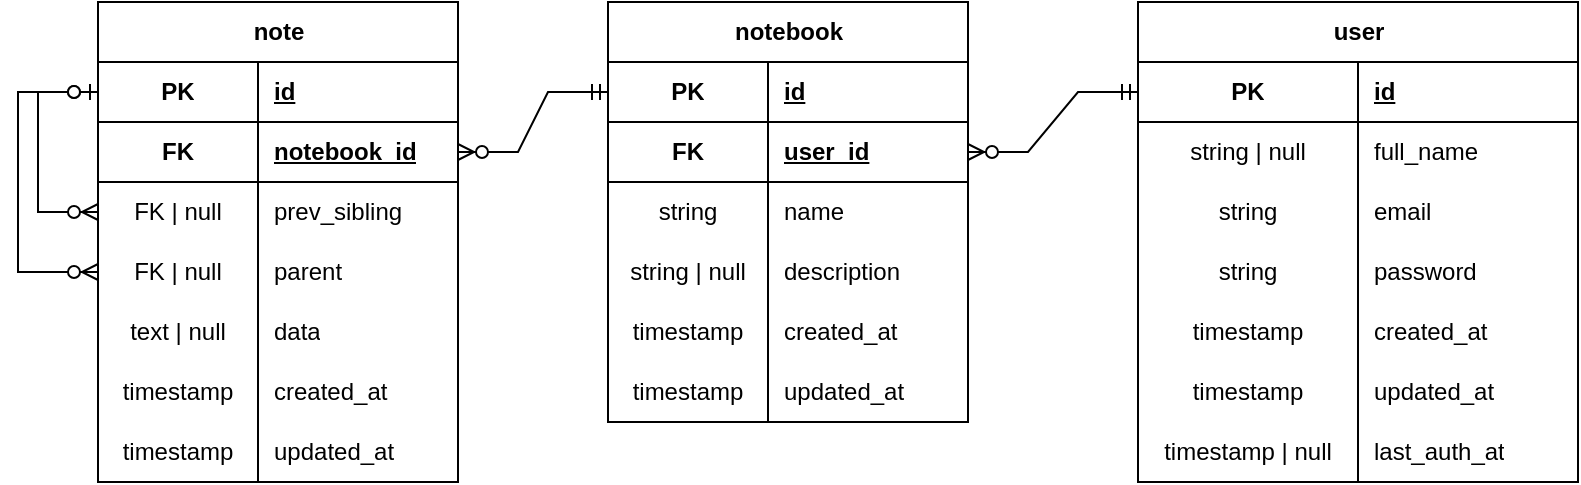 <mxfile version="24.4.13" type="device">
  <diagram name="Page-1" id="0txOOeXNIBSLIoWokyCB">
    <mxGraphModel dx="1312" dy="793" grid="1" gridSize="10" guides="1" tooltips="1" connect="1" arrows="1" fold="1" page="1" pageScale="1" pageWidth="850" pageHeight="1100" math="0" shadow="0">
      <root>
        <mxCell id="0" />
        <mxCell id="1" parent="0" />
        <mxCell id="vJvCqf9vd1OquwQJFzYo-21" value="note" style="shape=table;startSize=30;container=1;collapsible=1;childLayout=tableLayout;fixedRows=1;rowLines=0;fontStyle=1;align=center;resizeLast=1;html=1;" parent="1" vertex="1">
          <mxGeometry x="80" y="110" width="180" height="240" as="geometry" />
        </mxCell>
        <mxCell id="vJvCqf9vd1OquwQJFzYo-22" value="" style="shape=tableRow;horizontal=0;startSize=0;swimlaneHead=0;swimlaneBody=0;fillColor=none;collapsible=0;dropTarget=0;points=[[0,0.5],[1,0.5]];portConstraint=eastwest;top=0;left=0;right=0;bottom=1;" parent="vJvCqf9vd1OquwQJFzYo-21" vertex="1">
          <mxGeometry y="30" width="180" height="30" as="geometry" />
        </mxCell>
        <mxCell id="vJvCqf9vd1OquwQJFzYo-23" value="PK" style="shape=partialRectangle;connectable=0;fillColor=none;top=0;left=0;bottom=0;right=0;fontStyle=1;overflow=hidden;whiteSpace=wrap;html=1;" parent="vJvCqf9vd1OquwQJFzYo-22" vertex="1">
          <mxGeometry width="80" height="30" as="geometry">
            <mxRectangle width="80" height="30" as="alternateBounds" />
          </mxGeometry>
        </mxCell>
        <mxCell id="vJvCqf9vd1OquwQJFzYo-24" value="id" style="shape=partialRectangle;connectable=0;fillColor=none;top=0;left=0;bottom=0;right=0;align=left;spacingLeft=6;fontStyle=5;overflow=hidden;whiteSpace=wrap;html=1;" parent="vJvCqf9vd1OquwQJFzYo-22" vertex="1">
          <mxGeometry x="80" width="100" height="30" as="geometry">
            <mxRectangle width="100" height="30" as="alternateBounds" />
          </mxGeometry>
        </mxCell>
        <mxCell id="vJvCqf9vd1OquwQJFzYo-25" value="" style="shape=tableRow;horizontal=0;startSize=0;swimlaneHead=0;swimlaneBody=0;fillColor=none;collapsible=0;dropTarget=0;points=[[0,0.5],[1,0.5]];portConstraint=eastwest;top=0;left=0;right=0;bottom=1;" parent="vJvCqf9vd1OquwQJFzYo-21" vertex="1">
          <mxGeometry y="60" width="180" height="30" as="geometry" />
        </mxCell>
        <mxCell id="vJvCqf9vd1OquwQJFzYo-26" value="FK" style="shape=partialRectangle;connectable=0;fillColor=none;top=0;left=0;bottom=0;right=0;fontStyle=1;overflow=hidden;whiteSpace=wrap;html=1;" parent="vJvCqf9vd1OquwQJFzYo-25" vertex="1">
          <mxGeometry width="80" height="30" as="geometry">
            <mxRectangle width="80" height="30" as="alternateBounds" />
          </mxGeometry>
        </mxCell>
        <mxCell id="vJvCqf9vd1OquwQJFzYo-27" value="notebook_id" style="shape=partialRectangle;connectable=0;fillColor=none;top=0;left=0;bottom=0;right=0;align=left;spacingLeft=6;fontStyle=5;overflow=hidden;whiteSpace=wrap;html=1;" parent="vJvCqf9vd1OquwQJFzYo-25" vertex="1">
          <mxGeometry x="80" width="100" height="30" as="geometry">
            <mxRectangle width="100" height="30" as="alternateBounds" />
          </mxGeometry>
        </mxCell>
        <mxCell id="vJvCqf9vd1OquwQJFzYo-28" value="" style="shape=tableRow;horizontal=0;startSize=0;swimlaneHead=0;swimlaneBody=0;fillColor=none;collapsible=0;dropTarget=0;points=[[0,0.5],[1,0.5]];portConstraint=eastwest;top=0;left=0;right=0;bottom=0;" parent="vJvCqf9vd1OquwQJFzYo-21" vertex="1">
          <mxGeometry y="90" width="180" height="30" as="geometry" />
        </mxCell>
        <mxCell id="vJvCqf9vd1OquwQJFzYo-29" value="FK | null" style="shape=partialRectangle;connectable=0;fillColor=none;top=0;left=0;bottom=0;right=0;editable=1;overflow=hidden;whiteSpace=wrap;html=1;" parent="vJvCqf9vd1OquwQJFzYo-28" vertex="1">
          <mxGeometry width="80" height="30" as="geometry">
            <mxRectangle width="80" height="30" as="alternateBounds" />
          </mxGeometry>
        </mxCell>
        <mxCell id="vJvCqf9vd1OquwQJFzYo-30" value="prev_sibling" style="shape=partialRectangle;connectable=0;fillColor=none;top=0;left=0;bottom=0;right=0;align=left;spacingLeft=6;overflow=hidden;whiteSpace=wrap;html=1;" parent="vJvCqf9vd1OquwQJFzYo-28" vertex="1">
          <mxGeometry x="80" width="100" height="30" as="geometry">
            <mxRectangle width="100" height="30" as="alternateBounds" />
          </mxGeometry>
        </mxCell>
        <mxCell id="vJvCqf9vd1OquwQJFzYo-31" value="" style="shape=tableRow;horizontal=0;startSize=0;swimlaneHead=0;swimlaneBody=0;fillColor=none;collapsible=0;dropTarget=0;points=[[0,0.5],[1,0.5]];portConstraint=eastwest;top=0;left=0;right=0;bottom=0;" parent="vJvCqf9vd1OquwQJFzYo-21" vertex="1">
          <mxGeometry y="120" width="180" height="30" as="geometry" />
        </mxCell>
        <mxCell id="vJvCqf9vd1OquwQJFzYo-32" value="FK | null" style="shape=partialRectangle;connectable=0;fillColor=none;top=0;left=0;bottom=0;right=0;editable=1;overflow=hidden;whiteSpace=wrap;html=1;" parent="vJvCqf9vd1OquwQJFzYo-31" vertex="1">
          <mxGeometry width="80" height="30" as="geometry">
            <mxRectangle width="80" height="30" as="alternateBounds" />
          </mxGeometry>
        </mxCell>
        <mxCell id="vJvCqf9vd1OquwQJFzYo-33" value="parent" style="shape=partialRectangle;connectable=0;fillColor=none;top=0;left=0;bottom=0;right=0;align=left;spacingLeft=6;overflow=hidden;whiteSpace=wrap;html=1;" parent="vJvCqf9vd1OquwQJFzYo-31" vertex="1">
          <mxGeometry x="80" width="100" height="30" as="geometry">
            <mxRectangle width="100" height="30" as="alternateBounds" />
          </mxGeometry>
        </mxCell>
        <mxCell id="vJvCqf9vd1OquwQJFzYo-34" value="" style="shape=tableRow;horizontal=0;startSize=0;swimlaneHead=0;swimlaneBody=0;fillColor=none;collapsible=0;dropTarget=0;points=[[0,0.5],[1,0.5]];portConstraint=eastwest;top=0;left=0;right=0;bottom=0;" parent="vJvCqf9vd1OquwQJFzYo-21" vertex="1">
          <mxGeometry y="150" width="180" height="30" as="geometry" />
        </mxCell>
        <mxCell id="vJvCqf9vd1OquwQJFzYo-35" value="text | null" style="shape=partialRectangle;connectable=0;fillColor=none;top=0;left=0;bottom=0;right=0;editable=1;overflow=hidden;whiteSpace=wrap;html=1;" parent="vJvCqf9vd1OquwQJFzYo-34" vertex="1">
          <mxGeometry width="80" height="30" as="geometry">
            <mxRectangle width="80" height="30" as="alternateBounds" />
          </mxGeometry>
        </mxCell>
        <mxCell id="vJvCqf9vd1OquwQJFzYo-36" value="data" style="shape=partialRectangle;connectable=0;fillColor=none;top=0;left=0;bottom=0;right=0;align=left;spacingLeft=6;overflow=hidden;whiteSpace=wrap;html=1;" parent="vJvCqf9vd1OquwQJFzYo-34" vertex="1">
          <mxGeometry x="80" width="100" height="30" as="geometry">
            <mxRectangle width="100" height="30" as="alternateBounds" />
          </mxGeometry>
        </mxCell>
        <mxCell id="vJvCqf9vd1OquwQJFzYo-87" style="shape=tableRow;horizontal=0;startSize=0;swimlaneHead=0;swimlaneBody=0;fillColor=none;collapsible=0;dropTarget=0;points=[[0,0.5],[1,0.5]];portConstraint=eastwest;top=0;left=0;right=0;bottom=0;" parent="vJvCqf9vd1OquwQJFzYo-21" vertex="1">
          <mxGeometry y="180" width="180" height="30" as="geometry" />
        </mxCell>
        <mxCell id="vJvCqf9vd1OquwQJFzYo-88" value="timestamp" style="shape=partialRectangle;connectable=0;fillColor=none;top=0;left=0;bottom=0;right=0;editable=1;overflow=hidden;whiteSpace=wrap;html=1;" parent="vJvCqf9vd1OquwQJFzYo-87" vertex="1">
          <mxGeometry width="80" height="30" as="geometry">
            <mxRectangle width="80" height="30" as="alternateBounds" />
          </mxGeometry>
        </mxCell>
        <mxCell id="vJvCqf9vd1OquwQJFzYo-89" value="created_at" style="shape=partialRectangle;connectable=0;fillColor=none;top=0;left=0;bottom=0;right=0;align=left;spacingLeft=6;overflow=hidden;whiteSpace=wrap;html=1;" parent="vJvCqf9vd1OquwQJFzYo-87" vertex="1">
          <mxGeometry x="80" width="100" height="30" as="geometry">
            <mxRectangle width="100" height="30" as="alternateBounds" />
          </mxGeometry>
        </mxCell>
        <mxCell id="vJvCqf9vd1OquwQJFzYo-90" style="shape=tableRow;horizontal=0;startSize=0;swimlaneHead=0;swimlaneBody=0;fillColor=none;collapsible=0;dropTarget=0;points=[[0,0.5],[1,0.5]];portConstraint=eastwest;top=0;left=0;right=0;bottom=0;" parent="vJvCqf9vd1OquwQJFzYo-21" vertex="1">
          <mxGeometry y="210" width="180" height="30" as="geometry" />
        </mxCell>
        <mxCell id="vJvCqf9vd1OquwQJFzYo-91" value="timestamp" style="shape=partialRectangle;connectable=0;fillColor=none;top=0;left=0;bottom=0;right=0;editable=1;overflow=hidden;whiteSpace=wrap;html=1;" parent="vJvCqf9vd1OquwQJFzYo-90" vertex="1">
          <mxGeometry width="80" height="30" as="geometry">
            <mxRectangle width="80" height="30" as="alternateBounds" />
          </mxGeometry>
        </mxCell>
        <mxCell id="vJvCqf9vd1OquwQJFzYo-92" value="updated_at" style="shape=partialRectangle;connectable=0;fillColor=none;top=0;left=0;bottom=0;right=0;align=left;spacingLeft=6;overflow=hidden;whiteSpace=wrap;html=1;" parent="vJvCqf9vd1OquwQJFzYo-90" vertex="1">
          <mxGeometry x="80" width="100" height="30" as="geometry">
            <mxRectangle width="100" height="30" as="alternateBounds" />
          </mxGeometry>
        </mxCell>
        <mxCell id="vJvCqf9vd1OquwQJFzYo-41" value="" style="fontSize=12;html=1;endArrow=ERzeroToMany;startArrow=ERzeroToOne;rounded=0;entryX=0;entryY=0.5;entryDx=0;entryDy=0;exitX=0;exitY=0.5;exitDx=0;exitDy=0;edgeStyle=elbowEdgeStyle;" parent="vJvCqf9vd1OquwQJFzYo-21" source="vJvCqf9vd1OquwQJFzYo-22" target="vJvCqf9vd1OquwQJFzYo-28" edge="1">
          <mxGeometry width="100" height="100" relative="1" as="geometry">
            <mxPoint x="-53.6" y="90.54" as="sourcePoint" />
            <mxPoint x="-50" y="29.46" as="targetPoint" />
            <Array as="points">
              <mxPoint x="-30" y="80" />
            </Array>
          </mxGeometry>
        </mxCell>
        <mxCell id="vJvCqf9vd1OquwQJFzYo-44" value="" style="fontSize=12;html=1;endArrow=ERzeroToMany;startArrow=ERzeroToOne;rounded=0;entryX=0;entryY=0.5;entryDx=0;entryDy=0;exitX=0;exitY=0.5;exitDx=0;exitDy=0;edgeStyle=elbowEdgeStyle;" parent="vJvCqf9vd1OquwQJFzYo-21" source="vJvCqf9vd1OquwQJFzYo-22" target="vJvCqf9vd1OquwQJFzYo-31" edge="1">
          <mxGeometry width="100" height="100" relative="1" as="geometry">
            <mxPoint x="-10" y="75" as="sourcePoint" />
            <mxPoint x="-10" y="135" as="targetPoint" />
            <Array as="points">
              <mxPoint x="-40" y="110" />
            </Array>
          </mxGeometry>
        </mxCell>
        <mxCell id="P6Uy1N0ZDPneyf4RuahB-1" value="notebook" style="shape=table;startSize=30;container=1;collapsible=1;childLayout=tableLayout;fixedRows=1;rowLines=0;fontStyle=1;align=center;resizeLast=1;html=1;" parent="1" vertex="1">
          <mxGeometry x="335" y="110" width="180" height="210" as="geometry" />
        </mxCell>
        <mxCell id="P6Uy1N0ZDPneyf4RuahB-2" value="" style="shape=tableRow;horizontal=0;startSize=0;swimlaneHead=0;swimlaneBody=0;fillColor=none;collapsible=0;dropTarget=0;points=[[0,0.5],[1,0.5]];portConstraint=eastwest;top=0;left=0;right=0;bottom=1;" parent="P6Uy1N0ZDPneyf4RuahB-1" vertex="1">
          <mxGeometry y="30" width="180" height="30" as="geometry" />
        </mxCell>
        <mxCell id="P6Uy1N0ZDPneyf4RuahB-3" value="PK" style="shape=partialRectangle;connectable=0;fillColor=none;top=0;left=0;bottom=0;right=0;fontStyle=1;overflow=hidden;whiteSpace=wrap;html=1;" parent="P6Uy1N0ZDPneyf4RuahB-2" vertex="1">
          <mxGeometry width="80" height="30" as="geometry">
            <mxRectangle width="80" height="30" as="alternateBounds" />
          </mxGeometry>
        </mxCell>
        <mxCell id="P6Uy1N0ZDPneyf4RuahB-4" value="id" style="shape=partialRectangle;connectable=0;fillColor=none;top=0;left=0;bottom=0;right=0;align=left;spacingLeft=6;fontStyle=5;overflow=hidden;whiteSpace=wrap;html=1;" parent="P6Uy1N0ZDPneyf4RuahB-2" vertex="1">
          <mxGeometry x="80" width="100" height="30" as="geometry">
            <mxRectangle width="100" height="30" as="alternateBounds" />
          </mxGeometry>
        </mxCell>
        <mxCell id="P6Uy1N0ZDPneyf4RuahB-14" value="" style="shape=tableRow;horizontal=0;startSize=0;swimlaneHead=0;swimlaneBody=0;fillColor=none;collapsible=0;dropTarget=0;points=[[0,0.5],[1,0.5]];portConstraint=eastwest;top=0;left=0;right=0;bottom=1;" parent="P6Uy1N0ZDPneyf4RuahB-1" vertex="1">
          <mxGeometry y="60" width="180" height="30" as="geometry" />
        </mxCell>
        <mxCell id="P6Uy1N0ZDPneyf4RuahB-15" value="FK" style="shape=partialRectangle;connectable=0;fillColor=none;top=0;left=0;bottom=0;right=0;fontStyle=1;overflow=hidden;whiteSpace=wrap;html=1;" parent="P6Uy1N0ZDPneyf4RuahB-14" vertex="1">
          <mxGeometry width="80" height="30" as="geometry">
            <mxRectangle width="80" height="30" as="alternateBounds" />
          </mxGeometry>
        </mxCell>
        <mxCell id="P6Uy1N0ZDPneyf4RuahB-16" value="user_id" style="shape=partialRectangle;connectable=0;fillColor=none;top=0;left=0;bottom=0;right=0;align=left;spacingLeft=6;fontStyle=5;overflow=hidden;whiteSpace=wrap;html=1;" parent="P6Uy1N0ZDPneyf4RuahB-14" vertex="1">
          <mxGeometry x="80" width="100" height="30" as="geometry">
            <mxRectangle width="100" height="30" as="alternateBounds" />
          </mxGeometry>
        </mxCell>
        <mxCell id="P6Uy1N0ZDPneyf4RuahB-5" value="" style="shape=tableRow;horizontal=0;startSize=0;swimlaneHead=0;swimlaneBody=0;fillColor=none;collapsible=0;dropTarget=0;points=[[0,0.5],[1,0.5]];portConstraint=eastwest;top=0;left=0;right=0;bottom=0;" parent="P6Uy1N0ZDPneyf4RuahB-1" vertex="1">
          <mxGeometry y="90" width="180" height="30" as="geometry" />
        </mxCell>
        <mxCell id="P6Uy1N0ZDPneyf4RuahB-6" value="string" style="shape=partialRectangle;connectable=0;fillColor=none;top=0;left=0;bottom=0;right=0;editable=1;overflow=hidden;whiteSpace=wrap;html=1;" parent="P6Uy1N0ZDPneyf4RuahB-5" vertex="1">
          <mxGeometry width="80" height="30" as="geometry">
            <mxRectangle width="80" height="30" as="alternateBounds" />
          </mxGeometry>
        </mxCell>
        <mxCell id="P6Uy1N0ZDPneyf4RuahB-7" value="name" style="shape=partialRectangle;connectable=0;fillColor=none;top=0;left=0;bottom=0;right=0;align=left;spacingLeft=6;overflow=hidden;whiteSpace=wrap;html=1;" parent="P6Uy1N0ZDPneyf4RuahB-5" vertex="1">
          <mxGeometry x="80" width="100" height="30" as="geometry">
            <mxRectangle width="100" height="30" as="alternateBounds" />
          </mxGeometry>
        </mxCell>
        <mxCell id="P6Uy1N0ZDPneyf4RuahB-8" value="" style="shape=tableRow;horizontal=0;startSize=0;swimlaneHead=0;swimlaneBody=0;fillColor=none;collapsible=0;dropTarget=0;points=[[0,0.5],[1,0.5]];portConstraint=eastwest;top=0;left=0;right=0;bottom=0;" parent="P6Uy1N0ZDPneyf4RuahB-1" vertex="1">
          <mxGeometry y="120" width="180" height="30" as="geometry" />
        </mxCell>
        <mxCell id="P6Uy1N0ZDPneyf4RuahB-9" value="string | null" style="shape=partialRectangle;connectable=0;fillColor=none;top=0;left=0;bottom=0;right=0;editable=1;overflow=hidden;whiteSpace=wrap;html=1;" parent="P6Uy1N0ZDPneyf4RuahB-8" vertex="1">
          <mxGeometry width="80" height="30" as="geometry">
            <mxRectangle width="80" height="30" as="alternateBounds" />
          </mxGeometry>
        </mxCell>
        <mxCell id="P6Uy1N0ZDPneyf4RuahB-10" value="description" style="shape=partialRectangle;connectable=0;fillColor=none;top=0;left=0;bottom=0;right=0;align=left;spacingLeft=6;overflow=hidden;whiteSpace=wrap;html=1;" parent="P6Uy1N0ZDPneyf4RuahB-8" vertex="1">
          <mxGeometry x="80" width="100" height="30" as="geometry">
            <mxRectangle width="100" height="30" as="alternateBounds" />
          </mxGeometry>
        </mxCell>
        <mxCell id="P6Uy1N0ZDPneyf4RuahB-11" value="" style="shape=tableRow;horizontal=0;startSize=0;swimlaneHead=0;swimlaneBody=0;fillColor=none;collapsible=0;dropTarget=0;points=[[0,0.5],[1,0.5]];portConstraint=eastwest;top=0;left=0;right=0;bottom=0;" parent="P6Uy1N0ZDPneyf4RuahB-1" vertex="1">
          <mxGeometry y="150" width="180" height="30" as="geometry" />
        </mxCell>
        <mxCell id="P6Uy1N0ZDPneyf4RuahB-12" value="timestamp" style="shape=partialRectangle;connectable=0;fillColor=none;top=0;left=0;bottom=0;right=0;editable=1;overflow=hidden;whiteSpace=wrap;html=1;" parent="P6Uy1N0ZDPneyf4RuahB-11" vertex="1">
          <mxGeometry width="80" height="30" as="geometry">
            <mxRectangle width="80" height="30" as="alternateBounds" />
          </mxGeometry>
        </mxCell>
        <mxCell id="P6Uy1N0ZDPneyf4RuahB-13" value="created_at" style="shape=partialRectangle;connectable=0;fillColor=none;top=0;left=0;bottom=0;right=0;align=left;spacingLeft=6;overflow=hidden;whiteSpace=wrap;html=1;" parent="P6Uy1N0ZDPneyf4RuahB-11" vertex="1">
          <mxGeometry x="80" width="100" height="30" as="geometry">
            <mxRectangle width="100" height="30" as="alternateBounds" />
          </mxGeometry>
        </mxCell>
        <mxCell id="vJvCqf9vd1OquwQJFzYo-84" style="shape=tableRow;horizontal=0;startSize=0;swimlaneHead=0;swimlaneBody=0;fillColor=none;collapsible=0;dropTarget=0;points=[[0,0.5],[1,0.5]];portConstraint=eastwest;top=0;left=0;right=0;bottom=0;" parent="P6Uy1N0ZDPneyf4RuahB-1" vertex="1">
          <mxGeometry y="180" width="180" height="30" as="geometry" />
        </mxCell>
        <mxCell id="vJvCqf9vd1OquwQJFzYo-85" value="timestamp" style="shape=partialRectangle;connectable=0;fillColor=none;top=0;left=0;bottom=0;right=0;editable=1;overflow=hidden;whiteSpace=wrap;html=1;" parent="vJvCqf9vd1OquwQJFzYo-84" vertex="1">
          <mxGeometry width="80" height="30" as="geometry">
            <mxRectangle width="80" height="30" as="alternateBounds" />
          </mxGeometry>
        </mxCell>
        <mxCell id="vJvCqf9vd1OquwQJFzYo-86" value="updated_at" style="shape=partialRectangle;connectable=0;fillColor=none;top=0;left=0;bottom=0;right=0;align=left;spacingLeft=6;overflow=hidden;whiteSpace=wrap;html=1;" parent="vJvCqf9vd1OquwQJFzYo-84" vertex="1">
          <mxGeometry x="80" width="100" height="30" as="geometry">
            <mxRectangle width="100" height="30" as="alternateBounds" />
          </mxGeometry>
        </mxCell>
        <mxCell id="P6Uy1N0ZDPneyf4RuahB-17" value="user" style="shape=table;startSize=30;container=1;collapsible=1;childLayout=tableLayout;fixedRows=1;rowLines=0;fontStyle=1;align=center;resizeLast=1;html=1;" parent="1" vertex="1">
          <mxGeometry x="600" y="110" width="220" height="240" as="geometry" />
        </mxCell>
        <mxCell id="P6Uy1N0ZDPneyf4RuahB-18" value="" style="shape=tableRow;horizontal=0;startSize=0;swimlaneHead=0;swimlaneBody=0;fillColor=none;collapsible=0;dropTarget=0;points=[[0,0.5],[1,0.5]];portConstraint=eastwest;top=0;left=0;right=0;bottom=1;" parent="P6Uy1N0ZDPneyf4RuahB-17" vertex="1">
          <mxGeometry y="30" width="220" height="30" as="geometry" />
        </mxCell>
        <mxCell id="P6Uy1N0ZDPneyf4RuahB-19" value="PK" style="shape=partialRectangle;connectable=0;fillColor=none;top=0;left=0;bottom=0;right=0;fontStyle=1;overflow=hidden;whiteSpace=wrap;html=1;" parent="P6Uy1N0ZDPneyf4RuahB-18" vertex="1">
          <mxGeometry width="110" height="30" as="geometry">
            <mxRectangle width="110" height="30" as="alternateBounds" />
          </mxGeometry>
        </mxCell>
        <mxCell id="P6Uy1N0ZDPneyf4RuahB-20" value="id" style="shape=partialRectangle;connectable=0;fillColor=none;top=0;left=0;bottom=0;right=0;align=left;spacingLeft=6;fontStyle=5;overflow=hidden;whiteSpace=wrap;html=1;" parent="P6Uy1N0ZDPneyf4RuahB-18" vertex="1">
          <mxGeometry x="110" width="110" height="30" as="geometry">
            <mxRectangle width="110" height="30" as="alternateBounds" />
          </mxGeometry>
        </mxCell>
        <mxCell id="P6Uy1N0ZDPneyf4RuahB-21" value="" style="shape=tableRow;horizontal=0;startSize=0;swimlaneHead=0;swimlaneBody=0;fillColor=none;collapsible=0;dropTarget=0;points=[[0,0.5],[1,0.5]];portConstraint=eastwest;top=0;left=0;right=0;bottom=0;" parent="P6Uy1N0ZDPneyf4RuahB-17" vertex="1">
          <mxGeometry y="60" width="220" height="30" as="geometry" />
        </mxCell>
        <mxCell id="P6Uy1N0ZDPneyf4RuahB-22" value="string | null" style="shape=partialRectangle;connectable=0;fillColor=none;top=0;left=0;bottom=0;right=0;editable=1;overflow=hidden;whiteSpace=wrap;html=1;" parent="P6Uy1N0ZDPneyf4RuahB-21" vertex="1">
          <mxGeometry width="110" height="30" as="geometry">
            <mxRectangle width="110" height="30" as="alternateBounds" />
          </mxGeometry>
        </mxCell>
        <mxCell id="P6Uy1N0ZDPneyf4RuahB-23" value="full_name" style="shape=partialRectangle;connectable=0;fillColor=none;top=0;left=0;bottom=0;right=0;align=left;spacingLeft=6;overflow=hidden;whiteSpace=wrap;html=1;" parent="P6Uy1N0ZDPneyf4RuahB-21" vertex="1">
          <mxGeometry x="110" width="110" height="30" as="geometry">
            <mxRectangle width="110" height="30" as="alternateBounds" />
          </mxGeometry>
        </mxCell>
        <mxCell id="P6Uy1N0ZDPneyf4RuahB-24" value="" style="shape=tableRow;horizontal=0;startSize=0;swimlaneHead=0;swimlaneBody=0;fillColor=none;collapsible=0;dropTarget=0;points=[[0,0.5],[1,0.5]];portConstraint=eastwest;top=0;left=0;right=0;bottom=0;" parent="P6Uy1N0ZDPneyf4RuahB-17" vertex="1">
          <mxGeometry y="90" width="220" height="30" as="geometry" />
        </mxCell>
        <mxCell id="P6Uy1N0ZDPneyf4RuahB-25" value="string" style="shape=partialRectangle;connectable=0;fillColor=none;top=0;left=0;bottom=0;right=0;editable=1;overflow=hidden;whiteSpace=wrap;html=1;" parent="P6Uy1N0ZDPneyf4RuahB-24" vertex="1">
          <mxGeometry width="110" height="30" as="geometry">
            <mxRectangle width="110" height="30" as="alternateBounds" />
          </mxGeometry>
        </mxCell>
        <mxCell id="P6Uy1N0ZDPneyf4RuahB-26" value="email" style="shape=partialRectangle;connectable=0;fillColor=none;top=0;left=0;bottom=0;right=0;align=left;spacingLeft=6;overflow=hidden;whiteSpace=wrap;html=1;" parent="P6Uy1N0ZDPneyf4RuahB-24" vertex="1">
          <mxGeometry x="110" width="110" height="30" as="geometry">
            <mxRectangle width="110" height="30" as="alternateBounds" />
          </mxGeometry>
        </mxCell>
        <mxCell id="P6Uy1N0ZDPneyf4RuahB-27" value="" style="shape=tableRow;horizontal=0;startSize=0;swimlaneHead=0;swimlaneBody=0;fillColor=none;collapsible=0;dropTarget=0;points=[[0,0.5],[1,0.5]];portConstraint=eastwest;top=0;left=0;right=0;bottom=0;" parent="P6Uy1N0ZDPneyf4RuahB-17" vertex="1">
          <mxGeometry y="120" width="220" height="30" as="geometry" />
        </mxCell>
        <mxCell id="P6Uy1N0ZDPneyf4RuahB-28" value="string" style="shape=partialRectangle;connectable=0;fillColor=none;top=0;left=0;bottom=0;right=0;editable=1;overflow=hidden;whiteSpace=wrap;html=1;" parent="P6Uy1N0ZDPneyf4RuahB-27" vertex="1">
          <mxGeometry width="110" height="30" as="geometry">
            <mxRectangle width="110" height="30" as="alternateBounds" />
          </mxGeometry>
        </mxCell>
        <mxCell id="P6Uy1N0ZDPneyf4RuahB-29" value="password" style="shape=partialRectangle;connectable=0;fillColor=none;top=0;left=0;bottom=0;right=0;align=left;spacingLeft=6;overflow=hidden;whiteSpace=wrap;html=1;" parent="P6Uy1N0ZDPneyf4RuahB-27" vertex="1">
          <mxGeometry x="110" width="110" height="30" as="geometry">
            <mxRectangle width="110" height="30" as="alternateBounds" />
          </mxGeometry>
        </mxCell>
        <mxCell id="P6Uy1N0ZDPneyf4RuahB-30" value="" style="shape=tableRow;horizontal=0;startSize=0;swimlaneHead=0;swimlaneBody=0;fillColor=none;collapsible=0;dropTarget=0;points=[[0,0.5],[1,0.5]];portConstraint=eastwest;top=0;left=0;right=0;bottom=0;" parent="P6Uy1N0ZDPneyf4RuahB-17" vertex="1">
          <mxGeometry y="150" width="220" height="30" as="geometry" />
        </mxCell>
        <mxCell id="P6Uy1N0ZDPneyf4RuahB-31" value="timestamp" style="shape=partialRectangle;connectable=0;fillColor=none;top=0;left=0;bottom=0;right=0;editable=1;overflow=hidden;whiteSpace=wrap;html=1;" parent="P6Uy1N0ZDPneyf4RuahB-30" vertex="1">
          <mxGeometry width="110" height="30" as="geometry">
            <mxRectangle width="110" height="30" as="alternateBounds" />
          </mxGeometry>
        </mxCell>
        <mxCell id="P6Uy1N0ZDPneyf4RuahB-32" value="created_at" style="shape=partialRectangle;connectable=0;fillColor=none;top=0;left=0;bottom=0;right=0;align=left;spacingLeft=6;overflow=hidden;whiteSpace=wrap;html=1;" parent="P6Uy1N0ZDPneyf4RuahB-30" vertex="1">
          <mxGeometry x="110" width="110" height="30" as="geometry">
            <mxRectangle width="110" height="30" as="alternateBounds" />
          </mxGeometry>
        </mxCell>
        <mxCell id="P6Uy1N0ZDPneyf4RuahB-33" value="" style="shape=tableRow;horizontal=0;startSize=0;swimlaneHead=0;swimlaneBody=0;fillColor=none;collapsible=0;dropTarget=0;points=[[0,0.5],[1,0.5]];portConstraint=eastwest;top=0;left=0;right=0;bottom=0;" parent="P6Uy1N0ZDPneyf4RuahB-17" vertex="1">
          <mxGeometry y="180" width="220" height="30" as="geometry" />
        </mxCell>
        <mxCell id="P6Uy1N0ZDPneyf4RuahB-34" value="timestamp" style="shape=partialRectangle;connectable=0;fillColor=none;top=0;left=0;bottom=0;right=0;editable=1;overflow=hidden;whiteSpace=wrap;html=1;" parent="P6Uy1N0ZDPneyf4RuahB-33" vertex="1">
          <mxGeometry width="110" height="30" as="geometry">
            <mxRectangle width="110" height="30" as="alternateBounds" />
          </mxGeometry>
        </mxCell>
        <mxCell id="P6Uy1N0ZDPneyf4RuahB-35" value="updated_at" style="shape=partialRectangle;connectable=0;fillColor=none;top=0;left=0;bottom=0;right=0;align=left;spacingLeft=6;overflow=hidden;whiteSpace=wrap;html=1;" parent="P6Uy1N0ZDPneyf4RuahB-33" vertex="1">
          <mxGeometry x="110" width="110" height="30" as="geometry">
            <mxRectangle width="110" height="30" as="alternateBounds" />
          </mxGeometry>
        </mxCell>
        <mxCell id="vJvCqf9vd1OquwQJFzYo-79" style="shape=tableRow;horizontal=0;startSize=0;swimlaneHead=0;swimlaneBody=0;fillColor=none;collapsible=0;dropTarget=0;points=[[0,0.5],[1,0.5]];portConstraint=eastwest;top=0;left=0;right=0;bottom=0;" parent="P6Uy1N0ZDPneyf4RuahB-17" vertex="1">
          <mxGeometry y="210" width="220" height="30" as="geometry" />
        </mxCell>
        <mxCell id="vJvCqf9vd1OquwQJFzYo-80" value="timestamp | null" style="shape=partialRectangle;connectable=0;fillColor=none;top=0;left=0;bottom=0;right=0;editable=1;overflow=hidden;whiteSpace=wrap;html=1;" parent="vJvCqf9vd1OquwQJFzYo-79" vertex="1">
          <mxGeometry width="110" height="30" as="geometry">
            <mxRectangle width="110" height="30" as="alternateBounds" />
          </mxGeometry>
        </mxCell>
        <mxCell id="vJvCqf9vd1OquwQJFzYo-81" value="last_auth_at" style="shape=partialRectangle;connectable=0;fillColor=none;top=0;left=0;bottom=0;right=0;align=left;spacingLeft=6;overflow=hidden;whiteSpace=wrap;html=1;" parent="vJvCqf9vd1OquwQJFzYo-79" vertex="1">
          <mxGeometry x="110" width="110" height="30" as="geometry">
            <mxRectangle width="110" height="30" as="alternateBounds" />
          </mxGeometry>
        </mxCell>
        <mxCell id="vJvCqf9vd1OquwQJFzYo-1" value="" style="edgeStyle=entityRelationEdgeStyle;fontSize=12;html=1;endArrow=ERzeroToMany;startArrow=ERmandOne;rounded=0;exitX=0;exitY=0.5;exitDx=0;exitDy=0;entryX=1;entryY=0.5;entryDx=0;entryDy=0;movable=1;resizable=1;rotatable=1;deletable=1;editable=1;locked=0;connectable=1;" parent="1" source="P6Uy1N0ZDPneyf4RuahB-18" target="P6Uy1N0ZDPneyf4RuahB-14" edge="1">
          <mxGeometry width="100" height="100" relative="1" as="geometry">
            <mxPoint x="600" y="380" as="sourcePoint" />
            <mxPoint x="700" y="280" as="targetPoint" />
            <Array as="points">
              <mxPoint x="570" y="170" />
              <mxPoint x="560" y="180" />
            </Array>
          </mxGeometry>
        </mxCell>
        <mxCell id="vJvCqf9vd1OquwQJFzYo-48" value="" style="shape=tableRow;horizontal=0;startSize=0;swimlaneHead=0;swimlaneBody=0;fillColor=none;collapsible=0;dropTarget=0;points=[[0,0.5],[1,0.5]];portConstraint=eastwest;top=0;left=0;right=0;bottom=0;" parent="1" vertex="1">
          <mxGeometry x="335" y="290" width="180" height="30" as="geometry" />
        </mxCell>
        <mxCell id="vJvCqf9vd1OquwQJFzYo-51" value="" style="shape=tableRow;horizontal=0;startSize=0;swimlaneHead=0;swimlaneBody=0;fillColor=none;collapsible=0;dropTarget=0;points=[[0,0.5],[1,0.5]];portConstraint=eastwest;top=0;left=0;right=0;bottom=0;" parent="1" vertex="1">
          <mxGeometry x="80" y="290" width="180" height="30" as="geometry" />
        </mxCell>
        <mxCell id="vJvCqf9vd1OquwQJFzYo-54" value="" style="shape=tableRow;horizontal=0;startSize=0;swimlaneHead=0;swimlaneBody=0;fillColor=none;collapsible=0;dropTarget=0;points=[[0,0.5],[1,0.5]];portConstraint=eastwest;top=0;left=0;right=0;bottom=0;" parent="1" vertex="1">
          <mxGeometry x="80" y="320" width="180" height="30" as="geometry" />
        </mxCell>
        <mxCell id="vJvCqf9vd1OquwQJFzYo-93" value="" style="edgeStyle=entityRelationEdgeStyle;fontSize=12;html=1;endArrow=ERzeroToMany;startArrow=ERmandOne;rounded=0;entryX=1;entryY=0.5;entryDx=0;entryDy=0;exitX=0;exitY=0.5;exitDx=0;exitDy=0;" parent="1" source="P6Uy1N0ZDPneyf4RuahB-2" target="vJvCqf9vd1OquwQJFzYo-25" edge="1">
          <mxGeometry width="100" height="100" relative="1" as="geometry">
            <mxPoint x="380" y="440" as="sourcePoint" />
            <mxPoint x="480" y="340" as="targetPoint" />
          </mxGeometry>
        </mxCell>
      </root>
    </mxGraphModel>
  </diagram>
</mxfile>
